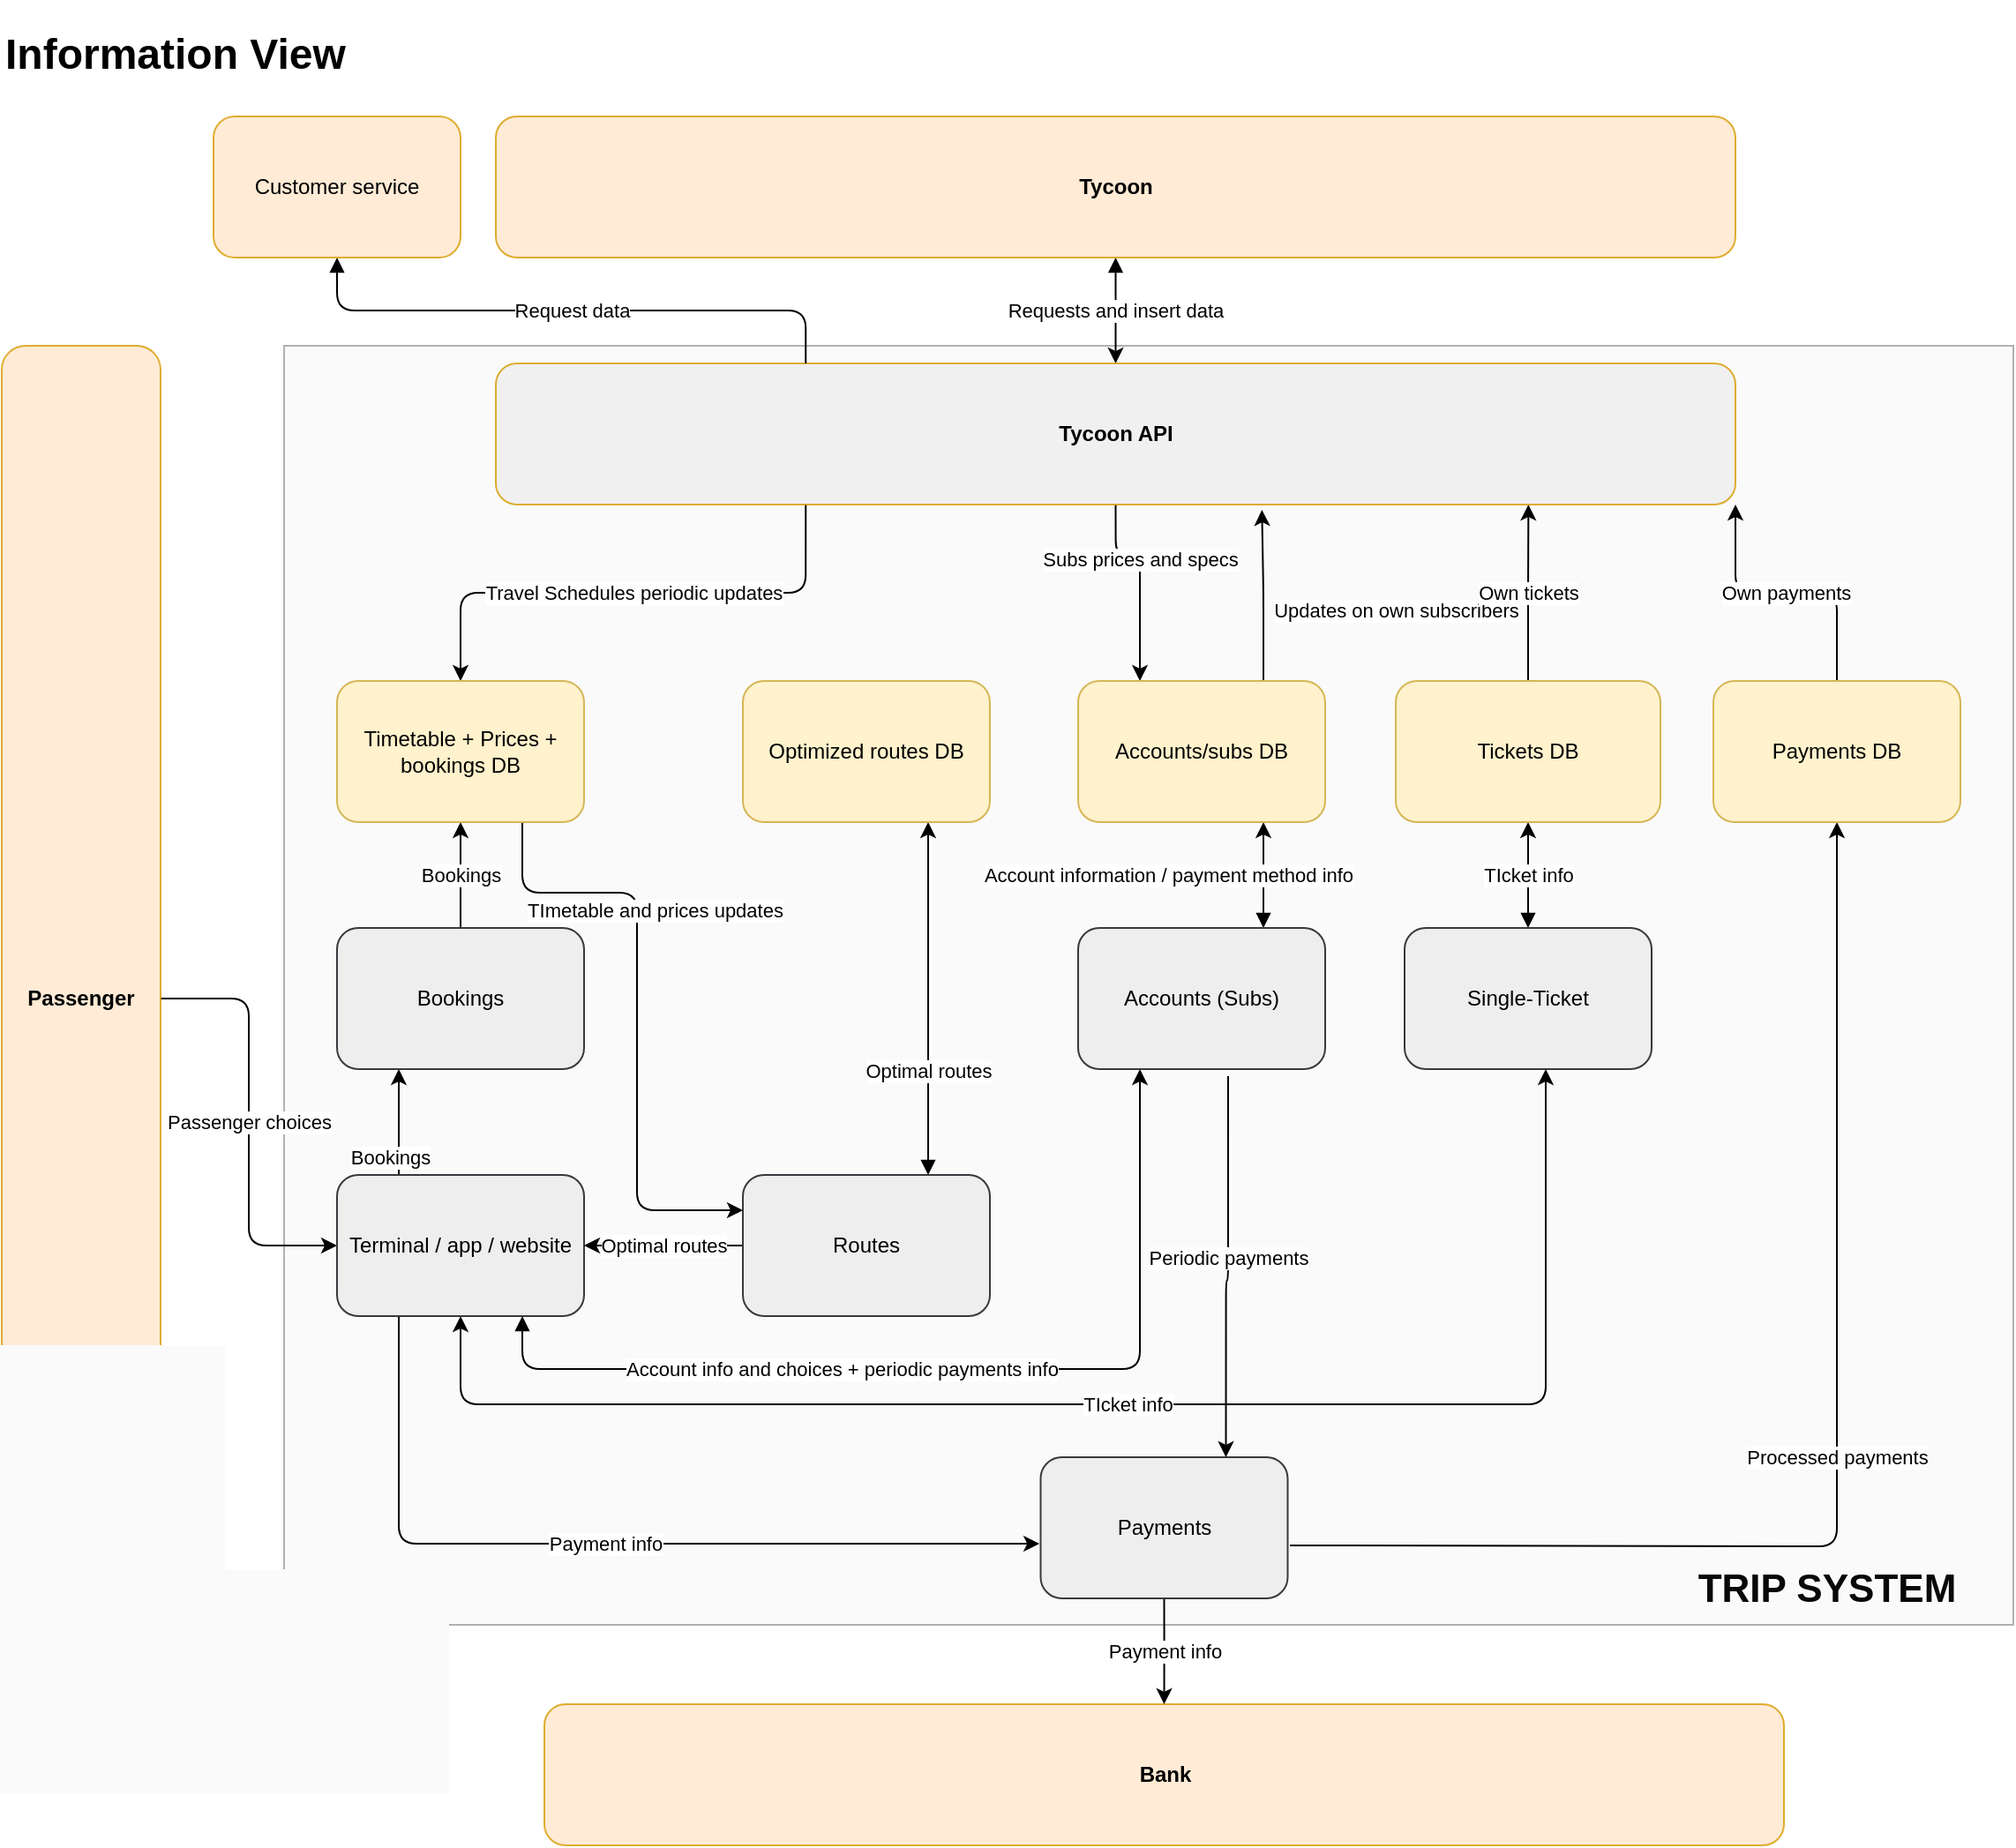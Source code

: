 <mxfile>
    <diagram id="ZQF833xw1EoGUe7-4v3m" name="Page-1">
        <mxGraphModel dx="384" dy="342" grid="1" gridSize="10" guides="1" tooltips="1" connect="1" arrows="1" fold="1" page="1" pageScale="1" pageWidth="850" pageHeight="1100" math="0" shadow="0">
            <root>
                <mxCell id="0"/>
                <mxCell id="1" parent="0"/>
                <mxCell id="297" value="" style="whiteSpace=wrap;html=1;shadow=0;glass=0;sketch=0;opacity=50;fillColor=#f5f5f5;strokeColor=#666666;fontColor=#333333;" parent="1" vertex="1">
                    <mxGeometry x="290" y="210" width="980" height="725" as="geometry"/>
                </mxCell>
                <mxCell id="366" value="Passenger choices" style="edgeStyle=orthogonalEdgeStyle;html=1;exitX=1;exitY=0.5;exitDx=0;exitDy=0;entryX=0;entryY=0.5;entryDx=0;entryDy=0;startArrow=none;startFill=0;" parent="1" source="298" target="308" edge="1">
                    <mxGeometry relative="1" as="geometry"/>
                </mxCell>
                <mxCell id="298" value="&lt;b&gt;Passenger&lt;/b&gt;" style="rounded=1;whiteSpace=wrap;html=1;fillColor=#ffe6cc;strokeColor=#d79b00;opacity=80;" parent="1" vertex="1">
                    <mxGeometry x="130" y="210" width="90" height="740" as="geometry"/>
                </mxCell>
                <mxCell id="346" value="Account info and choices + periodic payments info" style="edgeStyle=orthogonalEdgeStyle;html=1;exitX=0.75;exitY=1;exitDx=0;exitDy=0;entryX=0.25;entryY=1;entryDx=0;entryDy=0;startArrow=block;startFill=1;" parent="1" source="308" target="330" edge="1">
                    <mxGeometry x="-0.234" relative="1" as="geometry">
                        <Array as="points">
                            <mxPoint x="425" y="790"/>
                            <mxPoint x="775" y="790"/>
                        </Array>
                        <mxPoint as="offset"/>
                    </mxGeometry>
                </mxCell>
                <mxCell id="350" value="TIcket info" style="edgeStyle=orthogonalEdgeStyle;html=1;exitX=0.5;exitY=1;exitDx=0;exitDy=0;startArrow=classic;startFill=1;" parent="1" source="308" edge="1">
                    <mxGeometry relative="1" as="geometry">
                        <Array as="points">
                            <mxPoint x="390" y="810"/>
                            <mxPoint x="1005" y="810"/>
                        </Array>
                        <mxPoint x="1005" y="620" as="targetPoint"/>
                    </mxGeometry>
                </mxCell>
                <mxCell id="353" value="Bookings" style="edgeStyle=orthogonalEdgeStyle;html=1;exitX=0.25;exitY=0;exitDx=0;exitDy=0;entryX=0.25;entryY=1;entryDx=0;entryDy=0;" parent="1" source="308" target="310" edge="1">
                    <mxGeometry x="-0.667" y="5" relative="1" as="geometry">
                        <mxPoint as="offset"/>
                    </mxGeometry>
                </mxCell>
                <mxCell id="358" value="Payment info" style="edgeStyle=orthogonalEdgeStyle;html=1;exitX=0.25;exitY=1;exitDx=0;exitDy=0;entryX=-0.005;entryY=0.613;entryDx=0;entryDy=0;entryPerimeter=0;" parent="1" source="308" target="327" edge="1">
                    <mxGeometry relative="1" as="geometry"/>
                </mxCell>
                <mxCell id="308" value="Terminal / app / website" style="rounded=1;whiteSpace=wrap;html=1;fillColor=#eeeeee;strokeColor=#36393d;" parent="1" vertex="1">
                    <mxGeometry x="320" y="680" width="140" height="80" as="geometry"/>
                </mxCell>
                <mxCell id="352" value="Bookings" style="edgeStyle=orthogonalEdgeStyle;html=1;exitX=0.5;exitY=0;exitDx=0;exitDy=0;entryX=0.5;entryY=1;entryDx=0;entryDy=0;" parent="1" source="310" target="335" edge="1">
                    <mxGeometry relative="1" as="geometry"/>
                </mxCell>
                <mxCell id="310" value="Bookings" style="rounded=1;whiteSpace=wrap;html=1;fillColor=#eeeeee;strokeColor=#36393d;" parent="1" vertex="1">
                    <mxGeometry x="320" y="540" width="140" height="80" as="geometry"/>
                </mxCell>
                <mxCell id="320" value="&lt;b&gt;Bank&lt;/b&gt;" style="rounded=1;whiteSpace=wrap;html=1;fillColor=#ffe6cc;strokeColor=#d79b00;opacity=80;" parent="1" vertex="1">
                    <mxGeometry x="437.5" y="980" width="702.5" height="80" as="geometry"/>
                </mxCell>
                <mxCell id="338" value="Travel Schedules periodic updates" style="edgeStyle=orthogonalEdgeStyle;html=1;exitX=0.25;exitY=1;exitDx=0;exitDy=0;entryX=0.5;entryY=0;entryDx=0;entryDy=0;" parent="1" source="400" target="335" edge="1">
                    <mxGeometry relative="1" as="geometry">
                        <Array as="points">
                            <mxPoint x="586" y="350"/>
                            <mxPoint x="390" y="350"/>
                        </Array>
                    </mxGeometry>
                </mxCell>
                <mxCell id="365" value="Subs prices and specs" style="edgeStyle=orthogonalEdgeStyle;html=1;exitX=0.5;exitY=1;exitDx=0;exitDy=0;entryX=0.25;entryY=0;entryDx=0;entryDy=0;startArrow=none;startFill=0;" parent="1" source="400" target="333" edge="1">
                    <mxGeometry x="-0.217" relative="1" as="geometry">
                        <Array as="points">
                            <mxPoint x="761" y="330"/>
                            <mxPoint x="775" y="330"/>
                        </Array>
                        <mxPoint as="offset"/>
                    </mxGeometry>
                </mxCell>
                <mxCell id="401" value="Requests and insert data" style="edgeStyle=none;html=1;exitX=0.5;exitY=1;exitDx=0;exitDy=0;entryX=0.5;entryY=0;entryDx=0;entryDy=0;startArrow=block;startFill=1;" parent="1" source="323" target="400" edge="1">
                    <mxGeometry relative="1" as="geometry"/>
                </mxCell>
                <mxCell id="323" value="&lt;b&gt;Tycoon&lt;/b&gt;" style="rounded=1;whiteSpace=wrap;html=1;fillColor=#ffe6cc;strokeColor=#d79b00;opacity=80;" parent="1" vertex="1">
                    <mxGeometry x="410" y="80" width="702.5" height="80" as="geometry"/>
                </mxCell>
                <mxCell id="324" value="&lt;h1&gt;&lt;b&gt;&lt;font color=&quot;#080808&quot;&gt;TRIP SYSTEM&lt;/font&gt;&lt;/b&gt;&lt;/h1&gt;" style="edgeLabel;html=1;align=center;verticalAlign=middle;resizable=0;points=[];labelBackgroundColor=none;" parent="1" vertex="1" connectable="0">
                    <mxGeometry x="1180" y="900" as="geometry">
                        <mxPoint x="-16" y="15" as="offset"/>
                    </mxGeometry>
                </mxCell>
                <mxCell id="359" value="Payment info" style="edgeStyle=orthogonalEdgeStyle;html=1;exitX=0.5;exitY=1;exitDx=0;exitDy=0;" parent="1" source="327" target="320" edge="1">
                    <mxGeometry relative="1" as="geometry"/>
                </mxCell>
                <mxCell id="363" value="Processed payments" style="edgeStyle=orthogonalEdgeStyle;html=1;entryX=0.5;entryY=1;entryDx=0;entryDy=0;" parent="1" target="334" edge="1">
                    <mxGeometry relative="1" as="geometry">
                        <mxPoint x="860" y="890" as="sourcePoint"/>
                    </mxGeometry>
                </mxCell>
                <mxCell id="327" value="Payments" style="rounded=1;whiteSpace=wrap;html=1;fillColor=#eeeeee;strokeColor=#36393d;" parent="1" vertex="1">
                    <mxGeometry x="718.75" y="840" width="140" height="80" as="geometry"/>
                </mxCell>
                <mxCell id="341" value="Optimal routes" style="edgeStyle=orthogonalEdgeStyle;html=1;exitX=0.75;exitY=0;exitDx=0;exitDy=0;entryX=0.75;entryY=1;entryDx=0;entryDy=0;startArrow=block;startFill=1;" parent="1" source="328" target="336" edge="1">
                    <mxGeometry x="-0.412" relative="1" as="geometry">
                        <mxPoint as="offset"/>
                    </mxGeometry>
                </mxCell>
                <mxCell id="345" value="Optimal routes" style="edgeStyle=orthogonalEdgeStyle;html=1;exitX=0;exitY=0.5;exitDx=0;exitDy=0;entryX=1;entryY=0.5;entryDx=0;entryDy=0;" parent="1" source="328" target="308" edge="1">
                    <mxGeometry relative="1" as="geometry"/>
                </mxCell>
                <mxCell id="328" value="Routes" style="rounded=1;whiteSpace=wrap;html=1;fillColor=#eeeeee;strokeColor=#36393d;" parent="1" vertex="1">
                    <mxGeometry x="550" y="680" width="140" height="80" as="geometry"/>
                </mxCell>
                <mxCell id="343" value="Account information / payment method info" style="edgeStyle=orthogonalEdgeStyle;html=1;exitX=0.75;exitY=0;exitDx=0;exitDy=0;entryX=0.75;entryY=1;entryDx=0;entryDy=0;startArrow=block;startFill=1;" parent="1" source="330" target="333" edge="1">
                    <mxGeometry y="54" relative="1" as="geometry">
                        <mxPoint as="offset"/>
                    </mxGeometry>
                </mxCell>
                <mxCell id="361" value="Periodic payments" style="edgeStyle=orthogonalEdgeStyle;html=1;exitX=0.607;exitY=1.05;exitDx=0;exitDy=0;entryX=0.75;entryY=0;entryDx=0;entryDy=0;exitPerimeter=0;" parent="1" source="330" target="327" edge="1">
                    <mxGeometry x="-0.053" relative="1" as="geometry">
                        <Array as="points">
                            <mxPoint x="824" y="740"/>
                        </Array>
                        <mxPoint as="offset"/>
                    </mxGeometry>
                </mxCell>
                <mxCell id="330" value="Accounts (Subs)" style="rounded=1;whiteSpace=wrap;html=1;fillColor=#eeeeee;strokeColor=#36393d;" parent="1" vertex="1">
                    <mxGeometry x="740" y="540" width="140" height="80" as="geometry"/>
                </mxCell>
                <mxCell id="339" value="Updates on own subscribers" style="edgeStyle=orthogonalEdgeStyle;html=1;exitX=0.75;exitY=0;exitDx=0;exitDy=0;entryX=0.618;entryY=1.038;entryDx=0;entryDy=0;entryPerimeter=0;" parent="1" source="333" target="400" edge="1">
                    <mxGeometry x="-0.182" y="-75" relative="1" as="geometry">
                        <mxPoint as="offset"/>
                    </mxGeometry>
                </mxCell>
                <mxCell id="333" value="Accounts/subs DB" style="rounded=1;whiteSpace=wrap;html=1;fillColor=#fff2cc;strokeColor=#d6b656;" parent="1" vertex="1">
                    <mxGeometry x="740" y="400" width="140" height="80" as="geometry"/>
                </mxCell>
                <mxCell id="369" value="Own payments" style="edgeStyle=orthogonalEdgeStyle;html=1;exitX=0.5;exitY=0;exitDx=0;exitDy=0;entryX=1;entryY=1;entryDx=0;entryDy=0;startArrow=none;startFill=0;" parent="1" source="334" target="400" edge="1">
                    <mxGeometry relative="1" as="geometry"/>
                </mxCell>
                <mxCell id="334" value="Payments DB" style="rounded=1;whiteSpace=wrap;html=1;fillColor=#fff2cc;strokeColor=#d6b656;" parent="1" vertex="1">
                    <mxGeometry x="1100" y="400" width="140" height="80" as="geometry"/>
                </mxCell>
                <mxCell id="354" value="TImetable and prices updates" style="edgeStyle=orthogonalEdgeStyle;html=1;exitX=0.75;exitY=1;exitDx=0;exitDy=0;entryX=0;entryY=0.25;entryDx=0;entryDy=0;" parent="1" source="335" target="328" edge="1">
                    <mxGeometry x="-0.333" y="10" relative="1" as="geometry">
                        <Array as="points">
                            <mxPoint x="425" y="520"/>
                            <mxPoint x="490" y="520"/>
                            <mxPoint x="490" y="700"/>
                        </Array>
                        <mxPoint as="offset"/>
                    </mxGeometry>
                </mxCell>
                <mxCell id="335" value="Timetable + Prices + bookings DB" style="rounded=1;whiteSpace=wrap;html=1;fillColor=#fff2cc;strokeColor=#d6b656;" parent="1" vertex="1">
                    <mxGeometry x="320" y="400" width="140" height="80" as="geometry"/>
                </mxCell>
                <mxCell id="336" value="Optimized routes DB" style="rounded=1;whiteSpace=wrap;html=1;fillColor=#fff2cc;strokeColor=#d6b656;" parent="1" vertex="1">
                    <mxGeometry x="550" y="400" width="140" height="80" as="geometry"/>
                </mxCell>
                <mxCell id="351" value="TIcket info" style="edgeStyle=orthogonalEdgeStyle;html=1;exitX=0.5;exitY=0;exitDx=0;exitDy=0;entryX=0.5;entryY=1;entryDx=0;entryDy=0;startArrow=block;startFill=1;" parent="1" source="347" target="348" edge="1">
                    <mxGeometry relative="1" as="geometry">
                        <mxPoint as="offset"/>
                    </mxGeometry>
                </mxCell>
                <mxCell id="347" value="Single-Ticket" style="rounded=1;whiteSpace=wrap;html=1;fillColor=#eeeeee;strokeColor=#36393d;" parent="1" vertex="1">
                    <mxGeometry x="925" y="540" width="140" height="80" as="geometry"/>
                </mxCell>
                <mxCell id="368" value="Own tickets" style="edgeStyle=orthogonalEdgeStyle;html=1;exitX=0.5;exitY=0;exitDx=0;exitDy=0;entryX=0.833;entryY=1;entryDx=0;entryDy=0;startArrow=none;startFill=0;entryPerimeter=0;" parent="1" source="348" target="400" edge="1">
                    <mxGeometry relative="1" as="geometry"/>
                </mxCell>
                <mxCell id="348" value="Tickets DB" style="rounded=1;whiteSpace=wrap;html=1;fillColor=#fff2cc;strokeColor=#d6b656;" parent="1" vertex="1">
                    <mxGeometry x="920" y="400" width="150" height="80" as="geometry"/>
                </mxCell>
                <mxCell id="399" value="&lt;h1&gt;Information View&lt;/h1&gt;" style="text;strokeColor=none;align=left;fillColor=none;html=1;verticalAlign=middle;whiteSpace=wrap;rounded=0;" parent="1" vertex="1">
                    <mxGeometry x="130" y="30" width="670" height="30" as="geometry"/>
                </mxCell>
                <mxCell id="400" value="&lt;b&gt;Tycoon API&lt;/b&gt;" style="rounded=1;whiteSpace=wrap;html=1;fillColor=#EEEEEE;strokeColor=#d79b00;opacity=80;" parent="1" vertex="1">
                    <mxGeometry x="410" y="220" width="702.5" height="80" as="geometry"/>
                </mxCell>
                <mxCell id="403" value="Request data" style="edgeStyle=orthogonalEdgeStyle;html=1;exitX=0.5;exitY=1;exitDx=0;exitDy=0;entryX=0.25;entryY=0;entryDx=0;entryDy=0;startArrow=block;startFill=1;endArrow=none;endFill=0;" parent="1" source="402" target="400" edge="1">
                    <mxGeometry relative="1" as="geometry"/>
                </mxCell>
                <mxCell id="402" value="Customer service" style="rounded=1;whiteSpace=wrap;html=1;fillColor=#ffe6cc;strokeColor=#d79b00;opacity=80;" parent="1" vertex="1">
                    <mxGeometry x="250" y="80" width="140" height="80" as="geometry"/>
                </mxCell>
            </root>
        </mxGraphModel>
    </diagram>
</mxfile>